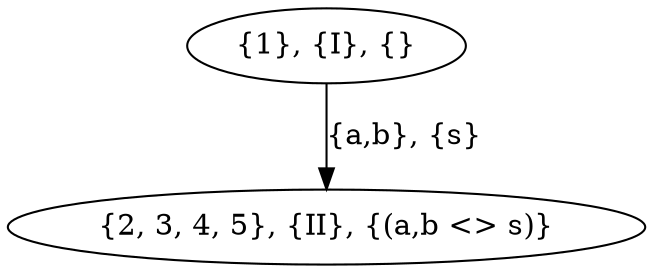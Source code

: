digraph {
  "{1}, {I}, {}" [role="start"]
  "{2, 3, 4, 5}, {II}, {(a,b <> s)}" [role="end"]

  "{1}, {I}, {}" ->  "{2, 3, 4, 5}, {II}, {(a,b <> s)}" [label="{a,b}, {s}", gp1="a,b", gp2="s"]

}
